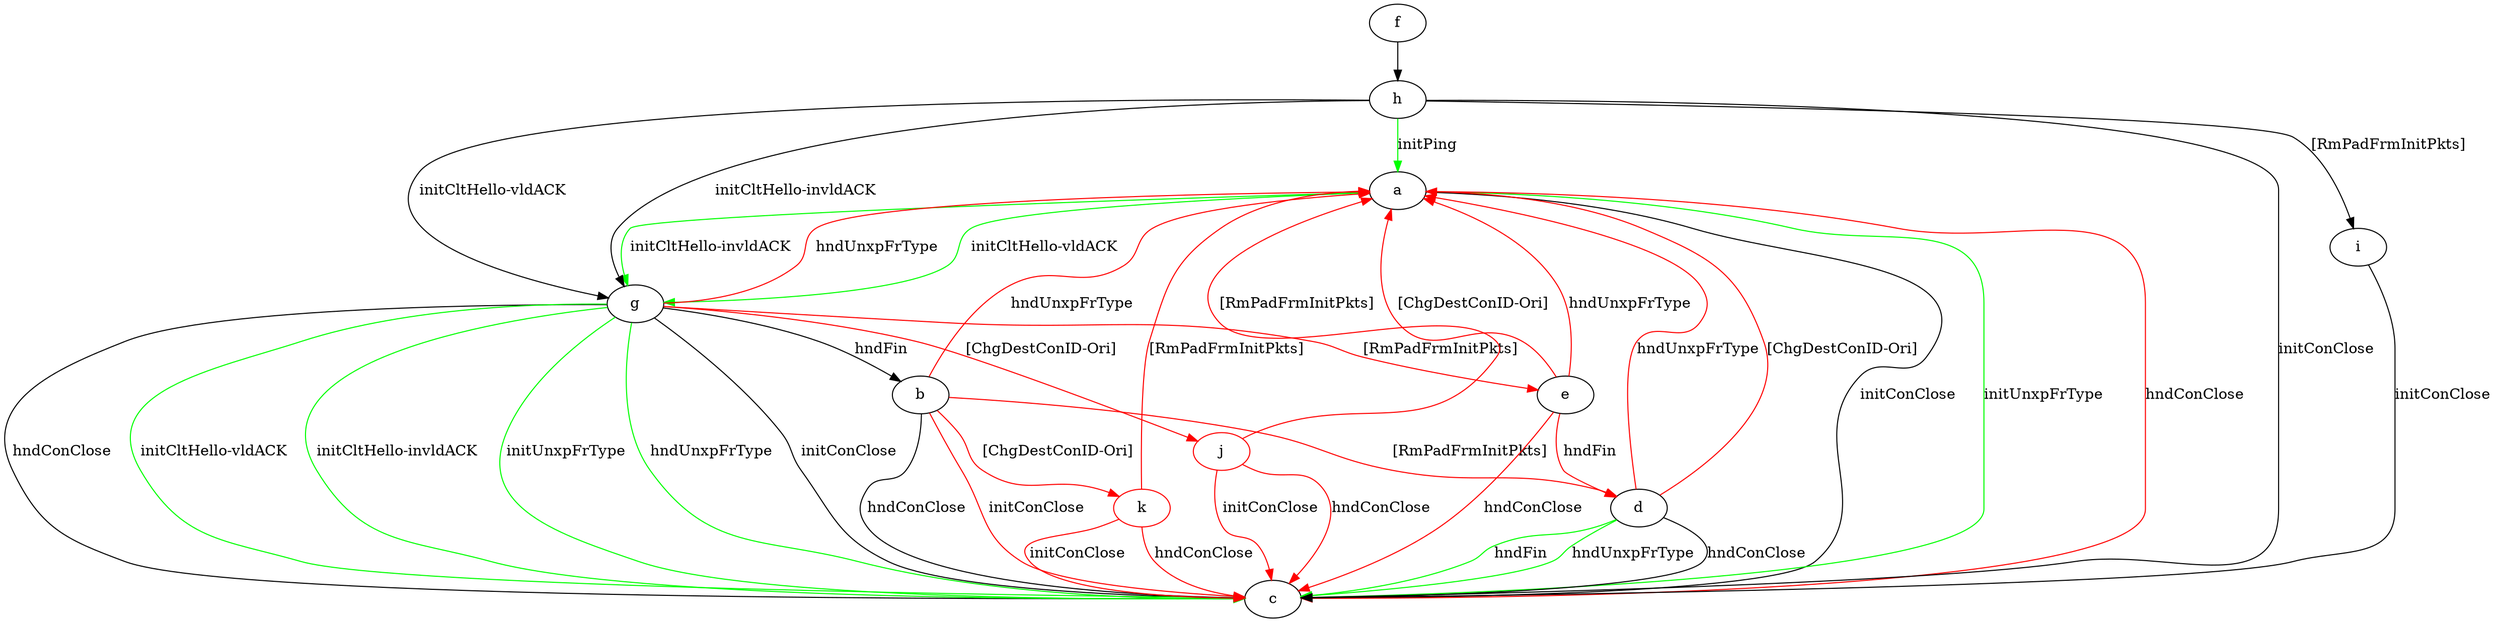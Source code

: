 digraph "" {
	a -> c	[key=0,
		label="initConClose "];
	a -> c	[key=1,
		color=green,
		label="initUnxpFrType "];
	a -> c	[key=2,
		color=red,
		label="hndConClose "];
	a -> g	[key=0,
		color=green,
		label="initCltHello-vldACK "];
	a -> g	[key=1,
		color=green,
		label="initCltHello-invldACK "];
	b -> a	[key=0,
		color=red,
		label="hndUnxpFrType "];
	b -> c	[key=0,
		label="hndConClose "];
	b -> c	[key=1,
		color=red,
		label="initConClose "];
	b -> d	[key=0,
		color=red,
		label="[RmPadFrmInitPkts] "];
	k	[color=red];
	b -> k	[key=0,
		color=red,
		label="[ChgDestConID-Ori] "];
	d -> a	[key=0,
		color=red,
		label="hndUnxpFrType "];
	d -> a	[key=1,
		color=red,
		label="[ChgDestConID-Ori] "];
	d -> c	[key=0,
		label="hndConClose "];
	d -> c	[key=1,
		color=green,
		label="hndFin "];
	d -> c	[key=2,
		color=green,
		label="hndUnxpFrType "];
	e -> a	[key=0,
		color=red,
		label="hndUnxpFrType "];
	e -> a	[key=1,
		color=red,
		label="[ChgDestConID-Ori] "];
	e -> c	[key=0,
		color=red,
		label="hndConClose "];
	e -> d	[key=0,
		color=red,
		label="hndFin "];
	f -> h	[key=0];
	g -> a	[key=0,
		color=red,
		label="hndUnxpFrType "];
	g -> b	[key=0,
		label="hndFin "];
	g -> c	[key=0,
		label="initConClose "];
	g -> c	[key=1,
		label="hndConClose "];
	g -> c	[key=2,
		color=green,
		label="initCltHello-vldACK "];
	g -> c	[key=3,
		color=green,
		label="initCltHello-invldACK "];
	g -> c	[key=4,
		color=green,
		label="initUnxpFrType "];
	g -> c	[key=5,
		color=green,
		label="hndUnxpFrType "];
	g -> e	[key=0,
		color=red,
		label="[RmPadFrmInitPkts] "];
	j	[color=red];
	g -> j	[key=0,
		color=red,
		label="[ChgDestConID-Ori] "];
	h -> a	[key=0,
		color=green,
		label="initPing "];
	h -> c	[key=0,
		label="initConClose "];
	h -> g	[key=0,
		label="initCltHello-vldACK "];
	h -> g	[key=1,
		label="initCltHello-invldACK "];
	h -> i	[key=0,
		label="[RmPadFrmInitPkts] "];
	i -> c	[key=0,
		label="initConClose "];
	j -> a	[key=0,
		color=red,
		label="[RmPadFrmInitPkts] "];
	j -> c	[key=0,
		color=red,
		label="initConClose "];
	j -> c	[key=1,
		color=red,
		label="hndConClose "];
	k -> a	[key=0,
		color=red,
		label="[RmPadFrmInitPkts] "];
	k -> c	[key=0,
		color=red,
		label="initConClose "];
	k -> c	[key=1,
		color=red,
		label="hndConClose "];
}
